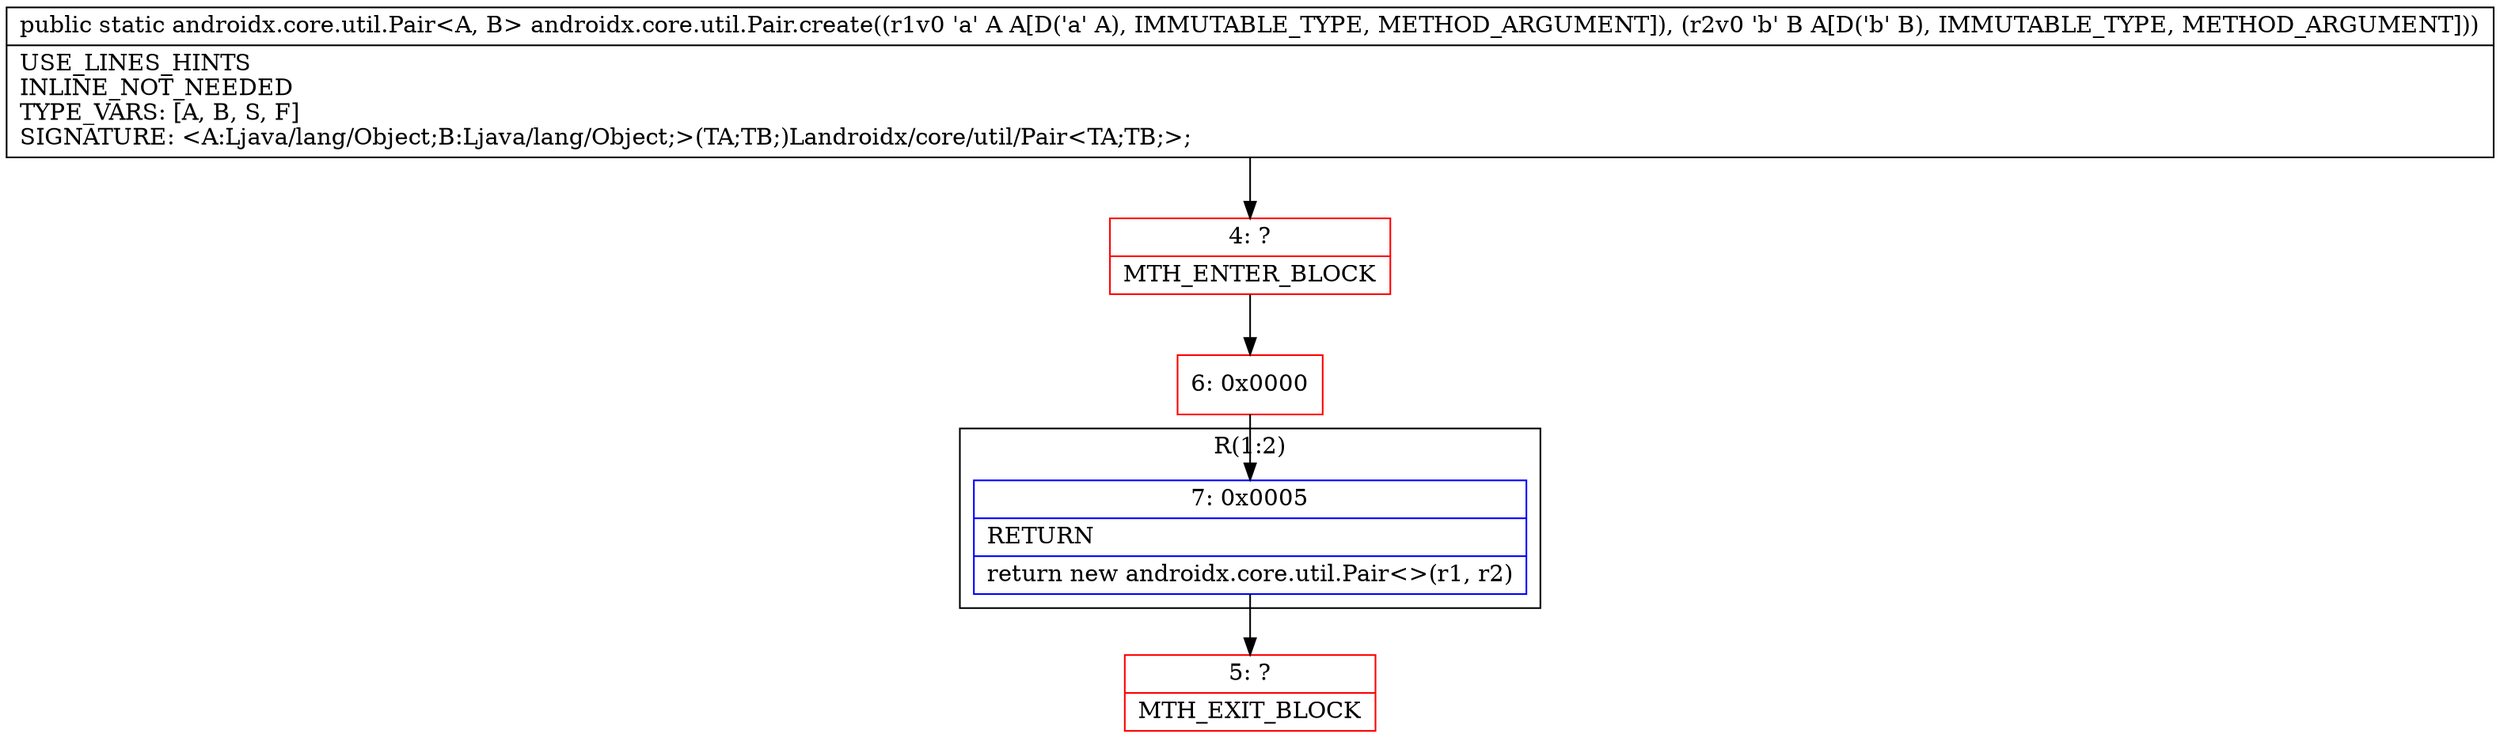 digraph "CFG forandroidx.core.util.Pair.create(Ljava\/lang\/Object;Ljava\/lang\/Object;)Landroidx\/core\/util\/Pair;" {
subgraph cluster_Region_1586860010 {
label = "R(1:2)";
node [shape=record,color=blue];
Node_7 [shape=record,label="{7\:\ 0x0005|RETURN\l|return new androidx.core.util.Pair\<\>(r1, r2)\l}"];
}
Node_4 [shape=record,color=red,label="{4\:\ ?|MTH_ENTER_BLOCK\l}"];
Node_6 [shape=record,color=red,label="{6\:\ 0x0000}"];
Node_5 [shape=record,color=red,label="{5\:\ ?|MTH_EXIT_BLOCK\l}"];
MethodNode[shape=record,label="{public static androidx.core.util.Pair\<A, B\> androidx.core.util.Pair.create((r1v0 'a' A A[D('a' A), IMMUTABLE_TYPE, METHOD_ARGUMENT]), (r2v0 'b' B A[D('b' B), IMMUTABLE_TYPE, METHOD_ARGUMENT]))  | USE_LINES_HINTS\lINLINE_NOT_NEEDED\lTYPE_VARS: [A, B, S, F]\lSIGNATURE: \<A:Ljava\/lang\/Object;B:Ljava\/lang\/Object;\>(TA;TB;)Landroidx\/core\/util\/Pair\<TA;TB;\>;\l}"];
MethodNode -> Node_4;Node_7 -> Node_5;
Node_4 -> Node_6;
Node_6 -> Node_7;
}

